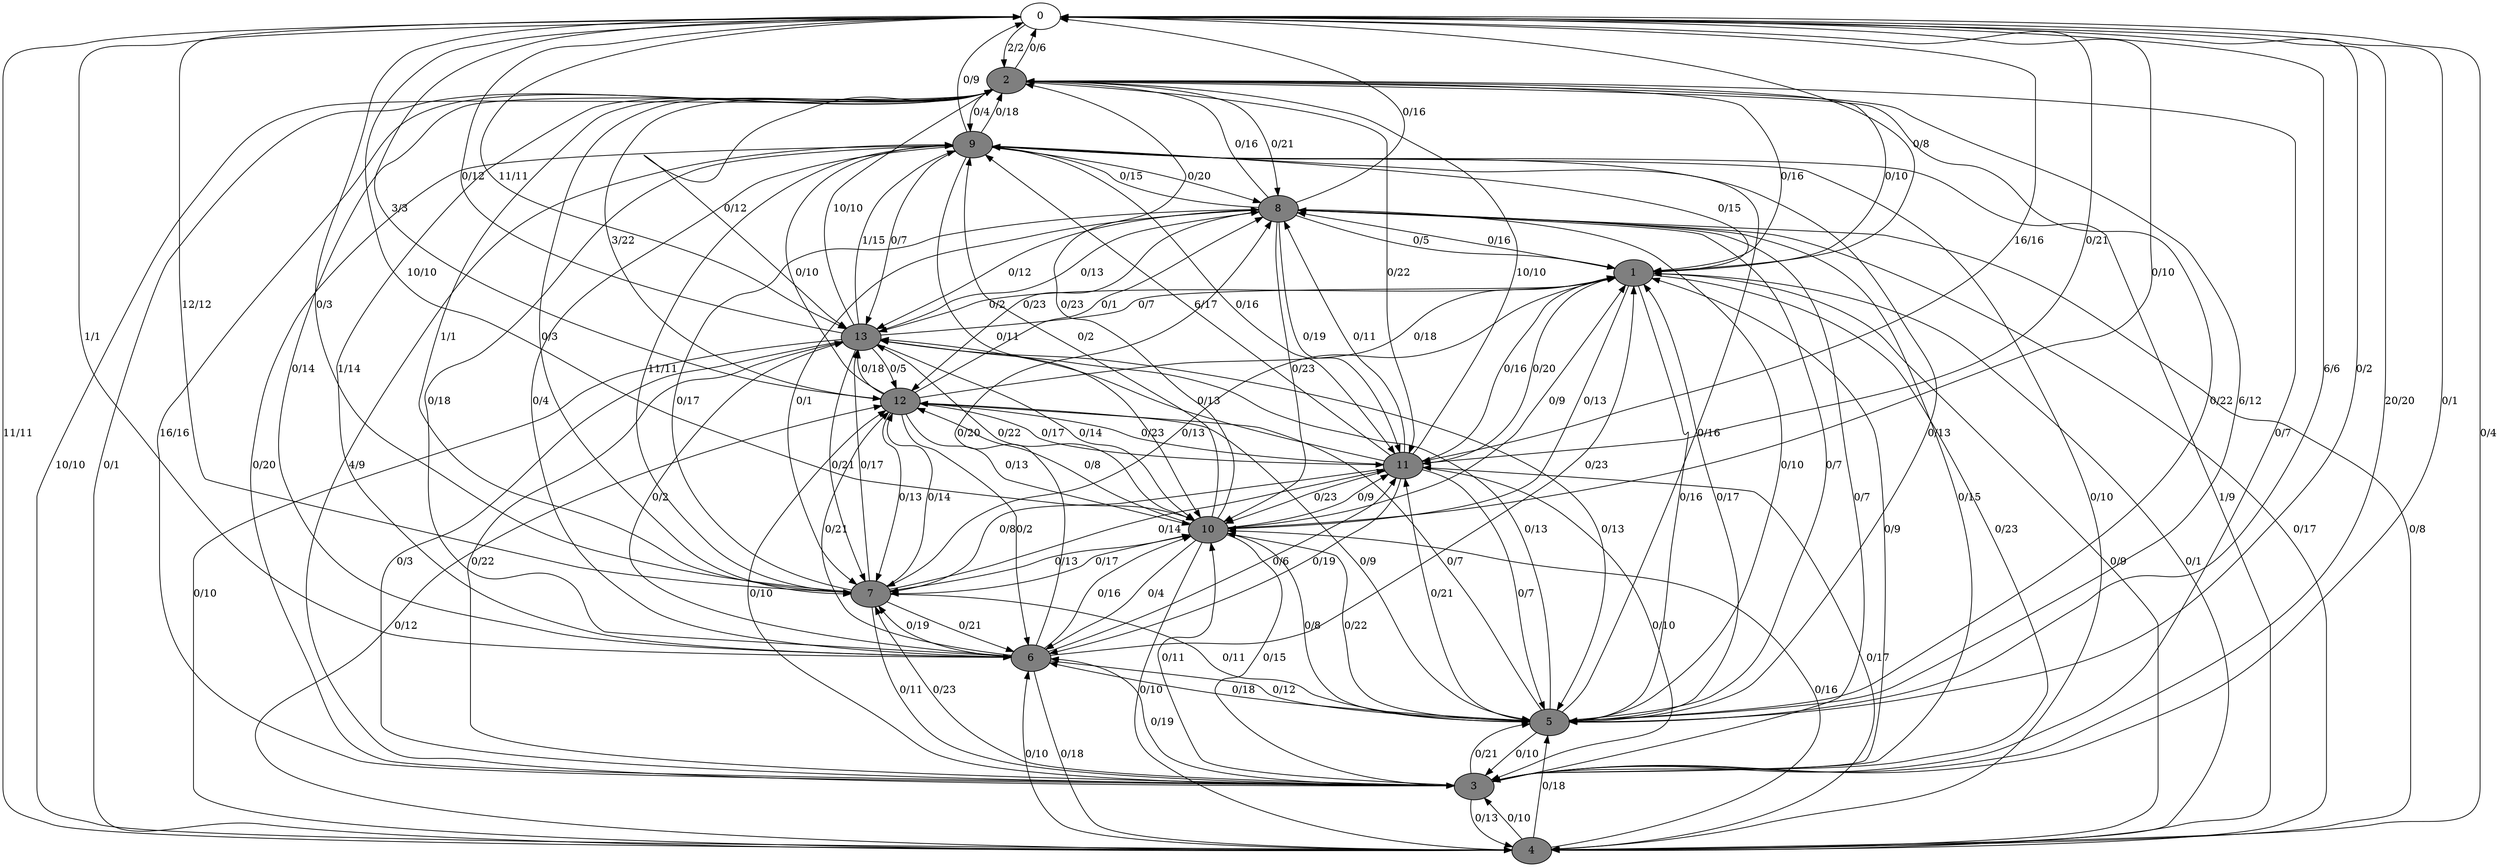digraph G {
	0[style=filled fillcolor=grey100];
	0->2[label ="2/2"] ;
	0->3[label ="20/20"] ;
	0->4[label ="11/11"] ;
	0->5[label ="6/6"] ;
	0->6[label ="1/1"] ;
	0->7[label ="12/12"] ;
	0->10[label ="10/10"] ;
	0->11[label ="16/16"] ;
	0->12[label ="3/3"] ;
	0->13[label ="11/11"] ;
	1[style=filled fillcolor=grey50];
	1->0[label ="0/8"] ;
	1->2[label ="0/10"] ;
	1->3[label ="0/23"] ;
	1->4[label ="0/1"] ;
	1->5[label ="0/16"] ;
	1->7[label ="0/13"] ;
	1->8[label ="0/16"] ;
	1->10[label ="0/13"] ;
	1->11[label ="0/20"] ;
	1->13[label ="0/2"] ;
	2[style=filled fillcolor=grey50];
	2->0[label ="0/6"] ;
	2->1[label ="0/16"] ;
	2->3[label ="0/7"] ;
	2->4[label ="0/1"] ;
	2->5[label ="0/22"] ;
	2->6[label ="0/14"] ;
	2->7[label ="0/3"] ;
	2->8[label ="0/21"] ;
	2->9[label ="0/4"] ;
	2->11[label ="0/22"] ;
	2->13[label ="0/12"] ;
	3[style=filled fillcolor=grey50];
	3->0[label ="0/1"] ;
	3->1[label ="0/9"] ;
	3->2[label ="16/16"] ;
	3->4[label ="0/13"] ;
	3->5[label ="0/21"] ;
	3->6[label ="0/19"] ;
	3->7[label ="0/23"] ;
	3->8[label ="0/7"] ;
	3->9[label ="4/9"] ;
	3->10[label ="0/11"] ;
	3->12[label ="0/10"] ;
	3->13[label ="0/22"] ;
	4[style=filled fillcolor=grey50];
	4->0[label ="0/4"] ;
	4->1[label ="0/9"] ;
	4->2[label ="10/10"] ;
	4->3[label ="0/10"] ;
	4->5[label ="0/18"] ;
	4->6[label ="0/10"] ;
	4->8[label ="0/8"] ;
	4->9[label ="1/9"] ;
	4->10[label ="0/16"] ;
	4->11[label ="0/17"] ;
	4->12[label ="0/12"] ;
	5[style=filled fillcolor=grey50];
	5->0[label ="0/2"] ;
	5->1[label ="0/17"] ;
	5->2[label ="6/12"] ;
	5->3[label ="0/10"] ;
	5->6[label ="0/18"] ;
	5->8[label ="0/7"] ;
	5->9[label ="0/16"] ;
	5->10[label ="0/8"] ;
	5->11[label ="0/21"] ;
	5->12[label ="0/7"] ;
	5->13[label ="0/13"] ;
	6[style=filled fillcolor=grey50];
	6->1[label ="0/23"] ;
	6->2[label ="1/14"] ;
	6->4[label ="0/18"] ;
	6->5[label ="0/12"] ;
	6->7[label ="0/19"] ;
	6->8[label ="0/20"] ;
	6->9[label ="0/18"] ;
	6->10[label ="0/16"] ;
	6->11[label ="0/6"] ;
	6->12[label ="0/21"] ;
	6->13[label ="0/2"] ;
	7[style=filled fillcolor=grey50];
	7->0[label ="0/3"] ;
	7->2[label ="1/1"] ;
	7->3[label ="0/11"] ;
	7->5[label ="0/11"] ;
	7->6[label ="0/21"] ;
	7->8[label ="0/17"] ;
	7->9[label ="11/11"] ;
	7->10[label ="0/13"] ;
	7->11[label ="0/14"] ;
	7->12[label ="0/14"] ;
	7->13[label ="0/17"] ;
	8[style=filled fillcolor=grey50];
	8->0[label ="0/16"] ;
	8->1[label ="0/5"] ;
	8->2[label ="0/16"] ;
	8->3[label ="0/15"] ;
	8->4[label ="0/17"] ;
	8->5[label ="0/10"] ;
	8->7[label ="0/1"] ;
	8->9[label ="0/15"] ;
	8->10[label ="0/23"] ;
	8->11[label ="0/19"] ;
	8->12[label ="0/23"] ;
	8->13[label ="0/12"] ;
	9[style=filled fillcolor=grey50];
	9->0[label ="0/9"] ;
	9->1[label ="0/15"] ;
	9->2[label ="0/18"] ;
	9->3[label ="0/20"] ;
	9->4[label ="0/10"] ;
	9->5[label ="0/13"] ;
	9->6[label ="0/4"] ;
	9->8[label ="0/20"] ;
	9->10[label ="0/11"] ;
	9->11[label ="0/16"] ;
	9->13[label ="0/7"] ;
	10[style=filled fillcolor=grey50];
	10->0[label ="0/10"] ;
	10->1[label ="0/9"] ;
	10->2[label ="0/23"] ;
	10->3[label ="0/15"] ;
	10->4[label ="0/10"] ;
	10->5[label ="0/22"] ;
	10->6[label ="0/4"] ;
	10->7[label ="0/17"] ;
	10->9[label ="0/2"] ;
	10->11[label ="0/9"] ;
	10->12[label ="0/8"] ;
	10->13[label ="0/22"] ;
	11[style=filled fillcolor=grey50];
	11->0[label ="0/21"] ;
	11->1[label ="0/16"] ;
	11->2[label ="10/10"] ;
	11->3[label ="0/10"] ;
	11->5[label ="0/7"] ;
	11->6[label ="0/19"] ;
	11->7[label ="0/8"] ;
	11->8[label ="0/11"] ;
	11->9[label ="6/17"] ;
	11->10[label ="0/23"] ;
	11->12[label ="0/23"] ;
	11->13[label ="0/13"] ;
	12[style=filled fillcolor=grey50];
	12->1[label ="0/18"] ;
	12->2[label ="3/22"] ;
	12->5[label ="0/9"] ;
	12->6[label ="0/2"] ;
	12->7[label ="0/13"] ;
	12->8[label ="0/1"] ;
	12->9[label ="0/10"] ;
	12->10[label ="0/13"] ;
	12->11[label ="0/17"] ;
	12->13[label ="0/18"] ;
	13[style=filled fillcolor=grey50];
	13->0[label ="0/12"] ;
	13->1[label ="0/7"] ;
	13->2[label ="10/10"] ;
	13->3[label ="0/3"] ;
	13->4[label ="0/10"] ;
	13->5[label ="0/13"] ;
	13->7[label ="0/21"] ;
	13->8[label ="0/13"] ;
	13->9[label ="1/15"] ;
	13->10[label ="0/14"] ;
	13->12[label ="0/5"] ;
}

